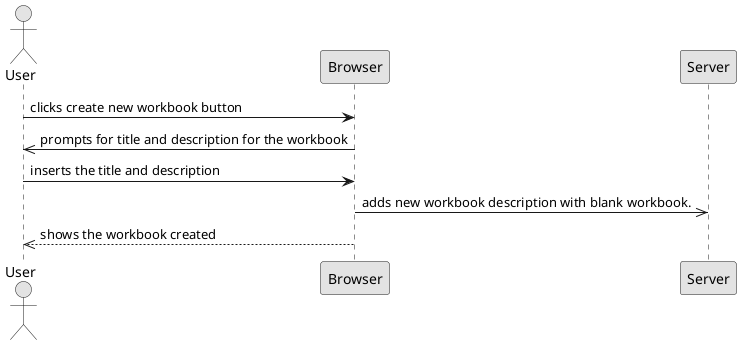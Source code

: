 @startuml
skinparam monochrome true
skinparam shadowing false

actor User

User -> Browser : clicks create new workbook button

Browser ->> User : prompts for title and description for the workbook

User -> Browser: inserts the title and description

Browser ->> Server : adds new workbook description with blank workbook.

Browser -->> User : shows the workbook created

@enduml
